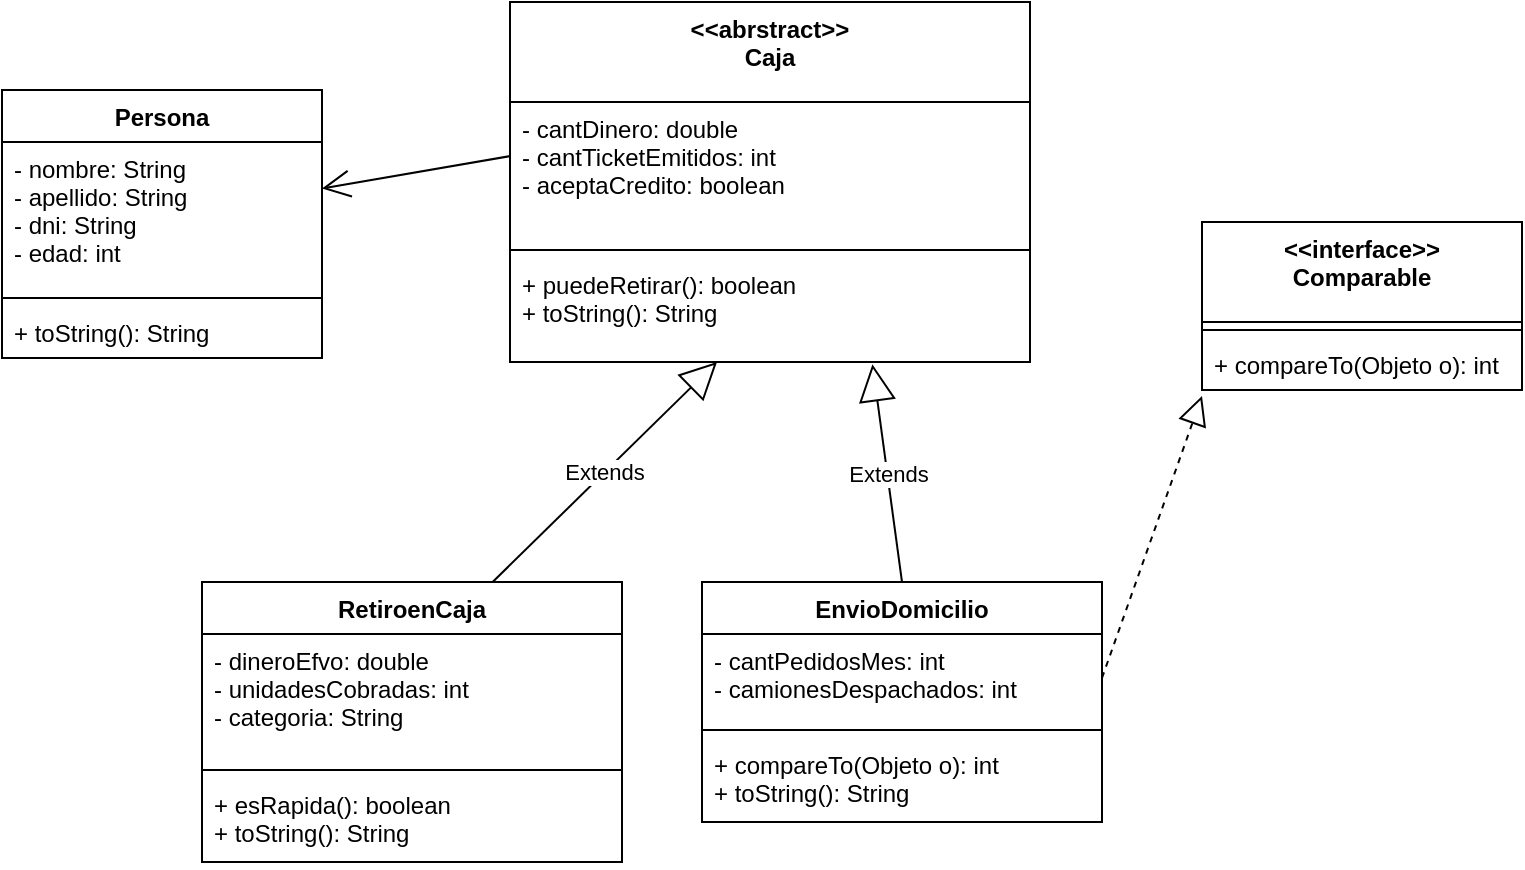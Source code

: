 <mxfile version="20.2.7" type="device"><diagram id="-AmMW42oOVx0QxaH2YX7" name="Página-1"><mxGraphModel dx="401" dy="452" grid="1" gridSize="10" guides="1" tooltips="1" connect="1" arrows="1" fold="1" page="1" pageScale="1" pageWidth="827" pageHeight="1169" math="0" shadow="0"><root><mxCell id="0"/><mxCell id="1" parent="0"/><mxCell id="kdhh17b6H38txwWXK08d-1" value="Persona" style="swimlane;fontStyle=1;align=center;verticalAlign=top;childLayout=stackLayout;horizontal=1;startSize=26;horizontalStack=0;resizeParent=1;resizeParentMax=0;resizeLast=0;collapsible=1;marginBottom=0;" parent="1" vertex="1"><mxGeometry x="30" y="114" width="160" height="134" as="geometry"/></mxCell><mxCell id="kdhh17b6H38txwWXK08d-2" value="- nombre: String&#10;- apellido: String&#10;- dni: String&#10;- edad: int" style="text;strokeColor=none;fillColor=none;align=left;verticalAlign=top;spacingLeft=4;spacingRight=4;overflow=hidden;rotatable=0;points=[[0,0.5],[1,0.5]];portConstraint=eastwest;" parent="kdhh17b6H38txwWXK08d-1" vertex="1"><mxGeometry y="26" width="160" height="74" as="geometry"/></mxCell><mxCell id="kdhh17b6H38txwWXK08d-3" value="" style="line;strokeWidth=1;fillColor=none;align=left;verticalAlign=middle;spacingTop=-1;spacingLeft=3;spacingRight=3;rotatable=0;labelPosition=right;points=[];portConstraint=eastwest;" parent="kdhh17b6H38txwWXK08d-1" vertex="1"><mxGeometry y="100" width="160" height="8" as="geometry"/></mxCell><mxCell id="kdhh17b6H38txwWXK08d-4" value="+ toString(): String" style="text;strokeColor=none;fillColor=none;align=left;verticalAlign=top;spacingLeft=4;spacingRight=4;overflow=hidden;rotatable=0;points=[[0,0.5],[1,0.5]];portConstraint=eastwest;" parent="kdhh17b6H38txwWXK08d-1" vertex="1"><mxGeometry y="108" width="160" height="26" as="geometry"/></mxCell><mxCell id="kdhh17b6H38txwWXK08d-5" value="&lt;&lt;abrstract&gt;&gt;&#10;Caja&#10;" style="swimlane;fontStyle=1;align=center;verticalAlign=top;childLayout=stackLayout;horizontal=1;startSize=50;horizontalStack=0;resizeParent=1;resizeParentMax=0;resizeLast=0;collapsible=1;marginBottom=0;" parent="1" vertex="1"><mxGeometry x="284" y="70" width="260" height="180" as="geometry"/></mxCell><mxCell id="kdhh17b6H38txwWXK08d-6" value="- cantDinero: double&#10;- cantTicketEmitidos: int&#10;- aceptaCredito: boolean" style="text;strokeColor=none;fillColor=none;align=left;verticalAlign=top;spacingLeft=4;spacingRight=4;overflow=hidden;rotatable=0;points=[[0,0.5],[1,0.5]];portConstraint=eastwest;" parent="kdhh17b6H38txwWXK08d-5" vertex="1"><mxGeometry y="50" width="260" height="70" as="geometry"/></mxCell><mxCell id="kdhh17b6H38txwWXK08d-7" value="" style="line;strokeWidth=1;fillColor=none;align=left;verticalAlign=middle;spacingTop=-1;spacingLeft=3;spacingRight=3;rotatable=0;labelPosition=right;points=[];portConstraint=eastwest;" parent="kdhh17b6H38txwWXK08d-5" vertex="1"><mxGeometry y="120" width="260" height="8" as="geometry"/></mxCell><mxCell id="kdhh17b6H38txwWXK08d-8" value="+ puedeRetirar(): boolean&#10;+ toString(): String" style="text;strokeColor=none;fillColor=none;align=left;verticalAlign=top;spacingLeft=4;spacingRight=4;overflow=hidden;rotatable=0;points=[[0,0.5],[1,0.5]];portConstraint=eastwest;" parent="kdhh17b6H38txwWXK08d-5" vertex="1"><mxGeometry y="128" width="260" height="52" as="geometry"/></mxCell><mxCell id="kdhh17b6H38txwWXK08d-9" value="RetiroenCaja" style="swimlane;fontStyle=1;align=center;verticalAlign=top;childLayout=stackLayout;horizontal=1;startSize=26;horizontalStack=0;resizeParent=1;resizeParentMax=0;resizeLast=0;collapsible=1;marginBottom=0;" parent="1" vertex="1"><mxGeometry x="130" y="360" width="210" height="140" as="geometry"/></mxCell><mxCell id="kdhh17b6H38txwWXK08d-10" value="- dineroEfvo: double&#10;- unidadesCobradas: int&#10;- categoria: String" style="text;strokeColor=none;fillColor=none;align=left;verticalAlign=top;spacingLeft=4;spacingRight=4;overflow=hidden;rotatable=0;points=[[0,0.5],[1,0.5]];portConstraint=eastwest;" parent="kdhh17b6H38txwWXK08d-9" vertex="1"><mxGeometry y="26" width="210" height="64" as="geometry"/></mxCell><mxCell id="kdhh17b6H38txwWXK08d-11" value="" style="line;strokeWidth=1;fillColor=none;align=left;verticalAlign=middle;spacingTop=-1;spacingLeft=3;spacingRight=3;rotatable=0;labelPosition=right;points=[];portConstraint=eastwest;" parent="kdhh17b6H38txwWXK08d-9" vertex="1"><mxGeometry y="90" width="210" height="8" as="geometry"/></mxCell><mxCell id="kdhh17b6H38txwWXK08d-12" value="+ esRapida(): boolean&#10;+ toString(): String" style="text;strokeColor=none;fillColor=none;align=left;verticalAlign=top;spacingLeft=4;spacingRight=4;overflow=hidden;rotatable=0;points=[[0,0.5],[1,0.5]];portConstraint=eastwest;" parent="kdhh17b6H38txwWXK08d-9" vertex="1"><mxGeometry y="98" width="210" height="42" as="geometry"/></mxCell><mxCell id="kdhh17b6H38txwWXK08d-13" value="EnvioDomicilio" style="swimlane;fontStyle=1;align=center;verticalAlign=top;childLayout=stackLayout;horizontal=1;startSize=26;horizontalStack=0;resizeParent=1;resizeParentMax=0;resizeLast=0;collapsible=1;marginBottom=0;" parent="1" vertex="1"><mxGeometry x="380" y="360" width="200" height="120" as="geometry"/></mxCell><mxCell id="kdhh17b6H38txwWXK08d-14" value="- cantPedidosMes: int&#10;- camionesDespachados: int" style="text;strokeColor=none;fillColor=none;align=left;verticalAlign=top;spacingLeft=4;spacingRight=4;overflow=hidden;rotatable=0;points=[[0,0.5],[1,0.5]];portConstraint=eastwest;" parent="kdhh17b6H38txwWXK08d-13" vertex="1"><mxGeometry y="26" width="200" height="44" as="geometry"/></mxCell><mxCell id="kdhh17b6H38txwWXK08d-15" value="" style="line;strokeWidth=1;fillColor=none;align=left;verticalAlign=middle;spacingTop=-1;spacingLeft=3;spacingRight=3;rotatable=0;labelPosition=right;points=[];portConstraint=eastwest;" parent="kdhh17b6H38txwWXK08d-13" vertex="1"><mxGeometry y="70" width="200" height="8" as="geometry"/></mxCell><mxCell id="kdhh17b6H38txwWXK08d-16" value="+ compareTo(Objeto o): int&#10;+ toString(): String" style="text;strokeColor=none;fillColor=none;align=left;verticalAlign=top;spacingLeft=4;spacingRight=4;overflow=hidden;rotatable=0;points=[[0,0.5],[1,0.5]];portConstraint=eastwest;" parent="kdhh17b6H38txwWXK08d-13" vertex="1"><mxGeometry y="78" width="200" height="42" as="geometry"/></mxCell><mxCell id="kdhh17b6H38txwWXK08d-17" value="" style="endArrow=open;endFill=1;endSize=12;html=1;rounded=0;exitX=0.001;exitY=0.386;exitDx=0;exitDy=0;exitPerimeter=0;" parent="1" source="kdhh17b6H38txwWXK08d-6" target="kdhh17b6H38txwWXK08d-2" edge="1"><mxGeometry width="160" relative="1" as="geometry"><mxPoint x="220" y="165" as="sourcePoint"/><mxPoint x="220" y="220" as="targetPoint"/></mxGeometry></mxCell><mxCell id="kdhh17b6H38txwWXK08d-19" value="Extends" style="endArrow=block;endSize=16;endFill=0;html=1;rounded=0;fontSize=11;exitX=0.692;exitY=0;exitDx=0;exitDy=0;exitPerimeter=0;" parent="1" source="kdhh17b6H38txwWXK08d-9" target="kdhh17b6H38txwWXK08d-8" edge="1"><mxGeometry width="160" relative="1" as="geometry"><mxPoint x="320" y="240" as="sourcePoint"/><mxPoint x="430" y="270" as="targetPoint"/></mxGeometry></mxCell><mxCell id="kdhh17b6H38txwWXK08d-20" value="Extends" style="endArrow=block;endSize=16;endFill=0;html=1;rounded=0;fontSize=11;exitX=0.5;exitY=0;exitDx=0;exitDy=0;entryX=0.697;entryY=1.022;entryDx=0;entryDy=0;entryPerimeter=0;" parent="1" source="kdhh17b6H38txwWXK08d-13" target="kdhh17b6H38txwWXK08d-8" edge="1"><mxGeometry width="160" relative="1" as="geometry"><mxPoint x="290.72" y="370" as="sourcePoint"/><mxPoint x="440" y="280" as="targetPoint"/></mxGeometry></mxCell><mxCell id="kdhh17b6H38txwWXK08d-21" value="&lt;&lt;interface&gt;&gt;&#10;Comparable" style="swimlane;fontStyle=1;align=center;verticalAlign=top;childLayout=stackLayout;horizontal=1;startSize=50;horizontalStack=0;resizeParent=1;resizeParentMax=0;resizeLast=0;collapsible=1;marginBottom=0;" parent="1" vertex="1"><mxGeometry x="630" y="180" width="160" height="84" as="geometry"/></mxCell><mxCell id="kdhh17b6H38txwWXK08d-23" value="" style="line;strokeWidth=1;fillColor=none;align=left;verticalAlign=middle;spacingTop=-1;spacingLeft=3;spacingRight=3;rotatable=0;labelPosition=right;points=[];portConstraint=eastwest;" parent="kdhh17b6H38txwWXK08d-21" vertex="1"><mxGeometry y="50" width="160" height="8" as="geometry"/></mxCell><mxCell id="kdhh17b6H38txwWXK08d-24" value="+ compareTo(Objeto o): int" style="text;strokeColor=none;fillColor=none;align=left;verticalAlign=top;spacingLeft=4;spacingRight=4;overflow=hidden;rotatable=0;points=[[0,0.5],[1,0.5]];portConstraint=eastwest;" parent="kdhh17b6H38txwWXK08d-21" vertex="1"><mxGeometry y="58" width="160" height="26" as="geometry"/></mxCell><mxCell id="kdhh17b6H38txwWXK08d-25" value="" style="endArrow=block;dashed=1;endFill=0;endSize=12;html=1;rounded=0;fontSize=11;exitX=1;exitY=0.5;exitDx=0;exitDy=0;entryX=0;entryY=0.5;entryDx=0;entryDy=0;" parent="1" source="kdhh17b6H38txwWXK08d-14" edge="1"><mxGeometry width="160" relative="1" as="geometry"><mxPoint x="330" y="260" as="sourcePoint"/><mxPoint x="630" y="267" as="targetPoint"/></mxGeometry></mxCell></root></mxGraphModel></diagram></mxfile>